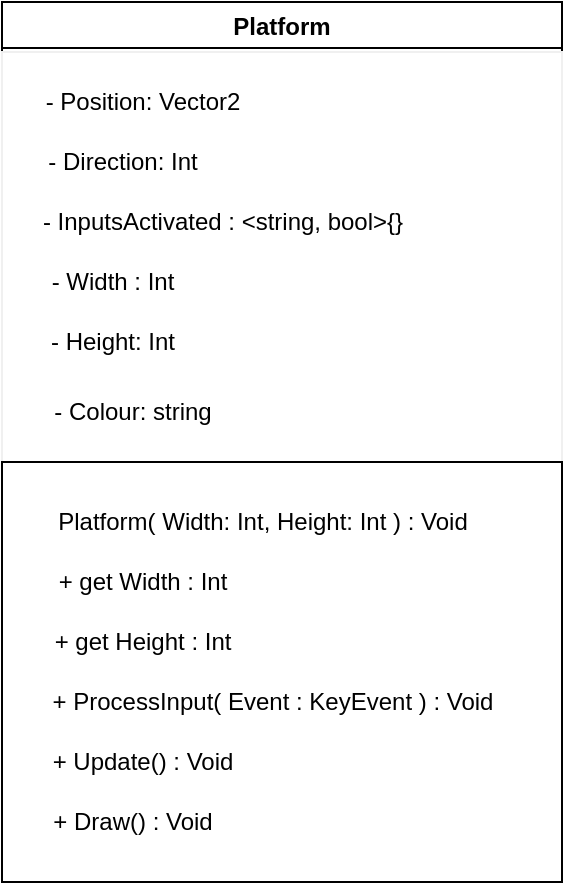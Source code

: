 <mxfile>
    <diagram id="7GxQXAaSdPLjsw9wDCDl" name="Page-1">
        <mxGraphModel dx="274" dy="361" grid="1" gridSize="10" guides="1" tooltips="1" connect="1" arrows="1" fold="1" page="1" pageScale="1" pageWidth="827" pageHeight="1169" math="0" shadow="0">
            <root>
                <mxCell id="0"/>
                <mxCell id="1" parent="0"/>
                <mxCell id="2" value="Platform" style="swimlane;fillColor=#FFFFFF;" parent="1" vertex="1">
                    <mxGeometry x="180" y="10" width="280" height="230" as="geometry"/>
                </mxCell>
                <mxCell id="21" value="" style="whiteSpace=wrap;html=1;strokeColor=#F0F0F0;fillColor=#FFFFFF;" parent="2" vertex="1">
                    <mxGeometry y="25" width="280" height="205" as="geometry"/>
                </mxCell>
                <mxCell id="3" value="- Position: Vector2&lt;br&gt;" style="text;html=1;align=center;verticalAlign=middle;resizable=0;points=[];autosize=1;strokeColor=none;fillColor=#FFFFFF;" parent="2" vertex="1">
                    <mxGeometry x="10" y="35" width="120" height="30" as="geometry"/>
                </mxCell>
                <mxCell id="5" value="- Direction: Int" style="text;html=1;align=center;verticalAlign=middle;resizable=0;points=[];autosize=1;strokeColor=none;fillColor=#FFFFFF;" parent="2" vertex="1">
                    <mxGeometry x="10" y="65" width="100" height="30" as="geometry"/>
                </mxCell>
                <mxCell id="6" value="- InputsActivated : &amp;lt;string, bool&amp;gt;{}" style="text;html=1;align=center;verticalAlign=middle;resizable=0;points=[];autosize=1;strokeColor=none;fillColor=#FFFFFF;" parent="2" vertex="1">
                    <mxGeometry x="10" y="95" width="200" height="30" as="geometry"/>
                </mxCell>
                <mxCell id="12" value="- Width : Int" style="text;html=1;align=center;verticalAlign=middle;resizable=0;points=[];autosize=1;strokeColor=none;fillColor=#FFFFFF;" parent="2" vertex="1">
                    <mxGeometry x="15" y="125" width="80" height="30" as="geometry"/>
                </mxCell>
                <mxCell id="13" value="- Height: Int" style="text;html=1;align=center;verticalAlign=middle;resizable=0;points=[];autosize=1;strokeColor=none;fillColor=#FFFFFF;" parent="2" vertex="1">
                    <mxGeometry x="10" y="155" width="90" height="30" as="geometry"/>
                </mxCell>
                <mxCell id="23" value="- Colour: string" style="text;html=1;align=center;verticalAlign=middle;resizable=0;points=[];autosize=1;strokeColor=none;fillColor=#FFFFFF;" vertex="1" parent="2">
                    <mxGeometry x="15" y="190" width="100" height="30" as="geometry"/>
                </mxCell>
                <mxCell id="11" value="" style="rounded=0;whiteSpace=wrap;html=1;" parent="1" vertex="1">
                    <mxGeometry x="180" y="240" width="280" height="210" as="geometry"/>
                </mxCell>
                <mxCell id="14" value="Platform( Width: Int, Height: Int ) : Void" style="text;html=1;align=center;verticalAlign=middle;resizable=0;points=[];autosize=1;strokeColor=none;fillColor=none;" parent="1" vertex="1">
                    <mxGeometry x="195" y="255" width="230" height="30" as="geometry"/>
                </mxCell>
                <mxCell id="15" value="+ ProcessInput( Event : KeyEvent ) : Void" style="text;html=1;align=center;verticalAlign=middle;resizable=0;points=[];autosize=1;strokeColor=none;fillColor=none;" parent="1" vertex="1">
                    <mxGeometry x="195" y="345" width="240" height="30" as="geometry"/>
                </mxCell>
                <mxCell id="16" value="+ Update() : Void" style="text;html=1;align=center;verticalAlign=middle;resizable=0;points=[];autosize=1;strokeColor=none;fillColor=none;" parent="1" vertex="1">
                    <mxGeometry x="195" y="375" width="110" height="30" as="geometry"/>
                </mxCell>
                <mxCell id="17" value="+ Draw() : Void" style="text;html=1;align=center;verticalAlign=middle;resizable=0;points=[];autosize=1;strokeColor=none;fillColor=none;" parent="1" vertex="1">
                    <mxGeometry x="195" y="405" width="100" height="30" as="geometry"/>
                </mxCell>
                <mxCell id="18" value="+ get Width : Int" style="text;html=1;align=center;verticalAlign=middle;resizable=0;points=[];autosize=1;strokeColor=none;fillColor=none;" parent="1" vertex="1">
                    <mxGeometry x="195" y="285" width="110" height="30" as="geometry"/>
                </mxCell>
                <mxCell id="19" value="+ get Height : Int" style="text;html=1;align=center;verticalAlign=middle;resizable=0;points=[];autosize=1;strokeColor=none;fillColor=none;" parent="1" vertex="1">
                    <mxGeometry x="195" y="315" width="110" height="30" as="geometry"/>
                </mxCell>
            </root>
        </mxGraphModel>
    </diagram>
</mxfile>